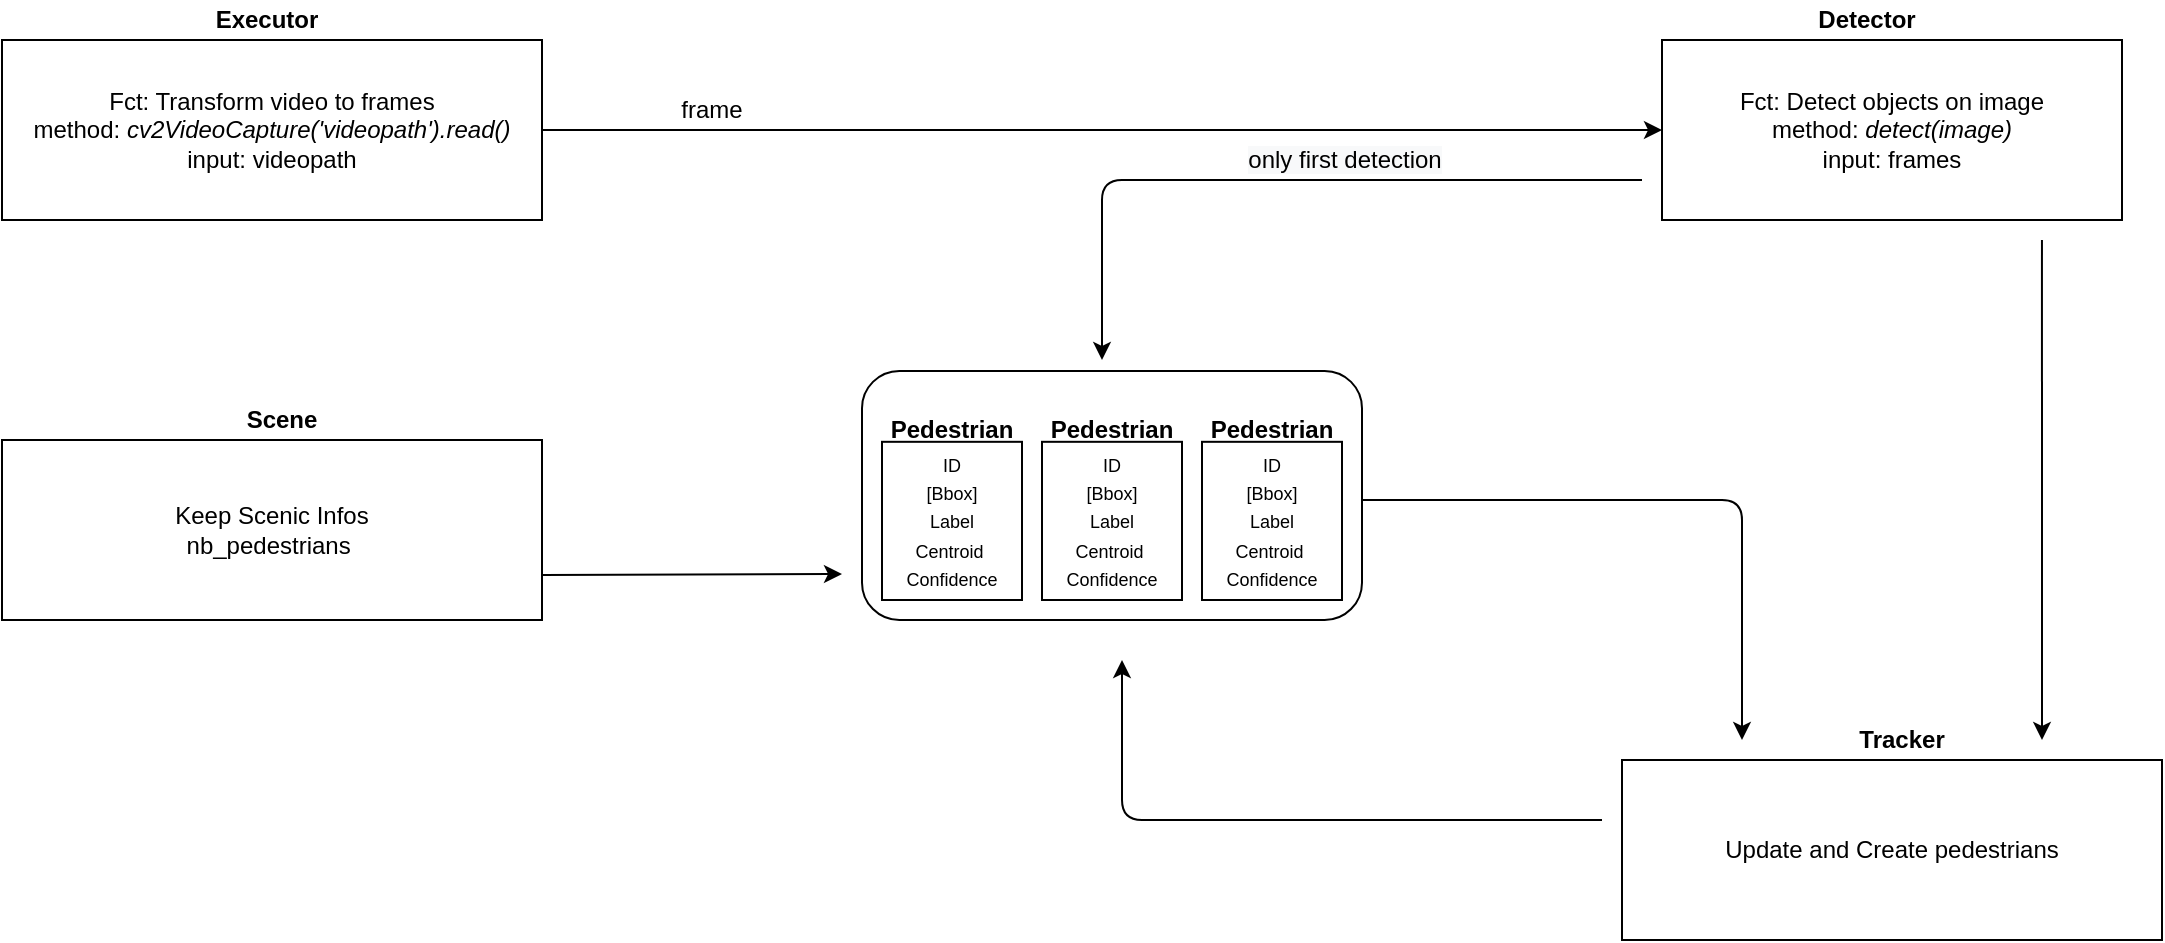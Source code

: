 <mxfile version="14.5.7" type="github">
  <diagram id="q4cfkaQQE1zlVpnMSo4t" name="Page-1">
    <mxGraphModel dx="1293" dy="666" grid="1" gridSize="10" guides="1" tooltips="1" connect="1" arrows="1" fold="1" page="1" pageScale="1" pageWidth="850" pageHeight="1100" math="0" shadow="0">
      <root>
        <mxCell id="0" />
        <mxCell id="1" parent="0" />
        <mxCell id="jR5xJFSEKe1apTjogDWd-9" value="" style="group" vertex="1" connectable="0" parent="1">
          <mxGeometry x="920" y="120" width="230" height="110" as="geometry" />
        </mxCell>
        <mxCell id="jR5xJFSEKe1apTjogDWd-1" value="Fct: Detect objects on image&lt;br&gt;method: &lt;i&gt;detect(image)&lt;/i&gt;&lt;br&gt;input: frames" style="rounded=0;whiteSpace=wrap;html=1;" vertex="1" parent="jR5xJFSEKe1apTjogDWd-9">
          <mxGeometry y="20" width="230" height="90" as="geometry" />
        </mxCell>
        <mxCell id="jR5xJFSEKe1apTjogDWd-7" value="&lt;b&gt;Detector&lt;/b&gt;" style="text;html=1;strokeColor=none;fillColor=none;align=center;verticalAlign=middle;whiteSpace=wrap;rounded=0;" vertex="1" parent="jR5xJFSEKe1apTjogDWd-9">
          <mxGeometry x="65" width="75" height="20" as="geometry" />
        </mxCell>
        <mxCell id="jR5xJFSEKe1apTjogDWd-10" value="" style="group" vertex="1" connectable="0" parent="1">
          <mxGeometry x="90" y="120" width="270" height="110" as="geometry" />
        </mxCell>
        <mxCell id="jR5xJFSEKe1apTjogDWd-6" value="Fct: Transform video to frames&lt;br&gt;method: &lt;i&gt;cv2VideoCapture(&#39;videopath&#39;).read()&lt;/i&gt;&lt;br&gt;input: videopath" style="rounded=0;whiteSpace=wrap;html=1;" vertex="1" parent="jR5xJFSEKe1apTjogDWd-10">
          <mxGeometry y="20" width="270" height="90" as="geometry" />
        </mxCell>
        <mxCell id="jR5xJFSEKe1apTjogDWd-8" value="&lt;b&gt;Executor&lt;/b&gt;" style="text;html=1;strokeColor=none;fillColor=none;align=center;verticalAlign=middle;whiteSpace=wrap;rounded=0;" vertex="1" parent="jR5xJFSEKe1apTjogDWd-10">
          <mxGeometry x="105" width="55" height="20" as="geometry" />
        </mxCell>
        <mxCell id="jR5xJFSEKe1apTjogDWd-11" value="" style="endArrow=classic;html=1;entryX=0;entryY=0.5;entryDx=0;entryDy=0;exitX=1;exitY=0.5;exitDx=0;exitDy=0;" edge="1" parent="1" source="jR5xJFSEKe1apTjogDWd-6" target="jR5xJFSEKe1apTjogDWd-1">
          <mxGeometry width="50" height="50" relative="1" as="geometry">
            <mxPoint x="435" y="220" as="sourcePoint" />
            <mxPoint x="485" y="170" as="targetPoint" />
          </mxGeometry>
        </mxCell>
        <mxCell id="jR5xJFSEKe1apTjogDWd-12" value="frame" style="text;html=1;strokeColor=none;fillColor=none;align=center;verticalAlign=middle;whiteSpace=wrap;rounded=0;" vertex="1" parent="1">
          <mxGeometry x="425" y="165" width="40" height="20" as="geometry" />
        </mxCell>
        <mxCell id="jR5xJFSEKe1apTjogDWd-14" value="" style="group" vertex="1" connectable="0" parent="1">
          <mxGeometry x="90" y="320" width="270" height="110" as="geometry" />
        </mxCell>
        <mxCell id="jR5xJFSEKe1apTjogDWd-5" value="Keep Scenic Infos&lt;br&gt;nb_pedestrians&amp;nbsp;" style="rounded=0;whiteSpace=wrap;html=1;" vertex="1" parent="jR5xJFSEKe1apTjogDWd-14">
          <mxGeometry y="20" width="270" height="90" as="geometry" />
        </mxCell>
        <mxCell id="jR5xJFSEKe1apTjogDWd-13" value="&lt;b&gt;Scene&lt;/b&gt;" style="text;html=1;strokeColor=none;fillColor=none;align=center;verticalAlign=middle;whiteSpace=wrap;rounded=0;" vertex="1" parent="jR5xJFSEKe1apTjogDWd-14">
          <mxGeometry x="120" width="40" height="20" as="geometry" />
        </mxCell>
        <mxCell id="jR5xJFSEKe1apTjogDWd-16" value="" style="group" vertex="1" connectable="0" parent="1">
          <mxGeometry x="550" y="330" width="220" height="100" as="geometry" />
        </mxCell>
        <mxCell id="jR5xJFSEKe1apTjogDWd-49" value="" style="rounded=1;whiteSpace=wrap;html=1;" vertex="1" parent="jR5xJFSEKe1apTjogDWd-16">
          <mxGeometry x="-30" y="-24.54" width="250" height="124.54" as="geometry" />
        </mxCell>
        <mxCell id="jR5xJFSEKe1apTjogDWd-17" value="&lt;font style=&quot;font-size: 9px&quot;&gt;ID&lt;br&gt;[Bbox]&lt;br&gt;Label&lt;br&gt;Centroid&amp;nbsp;&lt;br&gt;Confidence&lt;/font&gt;" style="rounded=0;whiteSpace=wrap;html=1;" vertex="1" parent="jR5xJFSEKe1apTjogDWd-16">
          <mxGeometry x="-20" y="10.91" width="70" height="79.09" as="geometry" />
        </mxCell>
        <mxCell id="jR5xJFSEKe1apTjogDWd-18" value="&lt;b&gt;Pedestrian&lt;/b&gt;" style="text;html=1;strokeColor=none;fillColor=none;align=center;verticalAlign=middle;whiteSpace=wrap;rounded=0;" vertex="1" parent="jR5xJFSEKe1apTjogDWd-16">
          <mxGeometry width="29.63" height="10.91" as="geometry" />
        </mxCell>
        <mxCell id="jR5xJFSEKe1apTjogDWd-19" value="" style="group" vertex="1" connectable="0" parent="1">
          <mxGeometry x="900" y="480" width="270" height="110" as="geometry" />
        </mxCell>
        <mxCell id="jR5xJFSEKe1apTjogDWd-20" value="Update and Create pedestrians" style="rounded=0;whiteSpace=wrap;html=1;" vertex="1" parent="jR5xJFSEKe1apTjogDWd-19">
          <mxGeometry y="20" width="270" height="90" as="geometry" />
        </mxCell>
        <mxCell id="jR5xJFSEKe1apTjogDWd-21" value="&lt;b&gt;Tracker&lt;/b&gt;" style="text;html=1;strokeColor=none;fillColor=none;align=center;verticalAlign=middle;whiteSpace=wrap;rounded=0;" vertex="1" parent="jR5xJFSEKe1apTjogDWd-19">
          <mxGeometry x="120" width="40" height="20" as="geometry" />
        </mxCell>
        <mxCell id="jR5xJFSEKe1apTjogDWd-29" value="" style="group" vertex="1" connectable="0" parent="1">
          <mxGeometry x="630" y="330" width="50" height="90" as="geometry" />
        </mxCell>
        <mxCell id="jR5xJFSEKe1apTjogDWd-30" value="&lt;font style=&quot;font-size: 9px&quot;&gt;ID&lt;br&gt;[Bbox]&lt;br&gt;Label&lt;br&gt;Centroid&amp;nbsp;&lt;br&gt;Confidence&lt;/font&gt;" style="rounded=0;whiteSpace=wrap;html=1;" vertex="1" parent="jR5xJFSEKe1apTjogDWd-29">
          <mxGeometry x="-20" y="10.91" width="70" height="79.09" as="geometry" />
        </mxCell>
        <mxCell id="jR5xJFSEKe1apTjogDWd-31" value="&lt;b&gt;Pedestrian&lt;/b&gt;" style="text;html=1;strokeColor=none;fillColor=none;align=center;verticalAlign=middle;whiteSpace=wrap;rounded=0;" vertex="1" parent="jR5xJFSEKe1apTjogDWd-29">
          <mxGeometry width="29.63" height="10.91" as="geometry" />
        </mxCell>
        <mxCell id="jR5xJFSEKe1apTjogDWd-32" value="" style="group" vertex="1" connectable="0" parent="1">
          <mxGeometry x="710" y="330" width="50" height="90" as="geometry" />
        </mxCell>
        <mxCell id="jR5xJFSEKe1apTjogDWd-33" value="&lt;font style=&quot;font-size: 9px&quot;&gt;ID&lt;br&gt;[Bbox]&lt;br&gt;Label&lt;br&gt;Centroid&amp;nbsp;&lt;br&gt;Confidence&lt;/font&gt;" style="rounded=0;whiteSpace=wrap;html=1;" vertex="1" parent="jR5xJFSEKe1apTjogDWd-32">
          <mxGeometry x="-20" y="10.91" width="70" height="79.09" as="geometry" />
        </mxCell>
        <mxCell id="jR5xJFSEKe1apTjogDWd-34" value="&lt;b&gt;Pedestrian&lt;/b&gt;" style="text;html=1;strokeColor=none;fillColor=none;align=center;verticalAlign=middle;whiteSpace=wrap;rounded=0;" vertex="1" parent="jR5xJFSEKe1apTjogDWd-32">
          <mxGeometry width="29.63" height="10.91" as="geometry" />
        </mxCell>
        <mxCell id="jR5xJFSEKe1apTjogDWd-42" value="" style="endArrow=classic;html=1;" edge="1" parent="1">
          <mxGeometry width="50" height="50" relative="1" as="geometry">
            <mxPoint x="770" y="370" as="sourcePoint" />
            <mxPoint x="960" y="490" as="targetPoint" />
            <Array as="points">
              <mxPoint x="960" y="370" />
            </Array>
          </mxGeometry>
        </mxCell>
        <mxCell id="jR5xJFSEKe1apTjogDWd-43" value="" style="endArrow=classic;html=1;exitX=0.826;exitY=1.111;exitDx=0;exitDy=0;exitPerimeter=0;" edge="1" parent="1" source="jR5xJFSEKe1apTjogDWd-1">
          <mxGeometry width="50" height="50" relative="1" as="geometry">
            <mxPoint x="1030" y="340" as="sourcePoint" />
            <mxPoint x="1110" y="490" as="targetPoint" />
          </mxGeometry>
        </mxCell>
        <mxCell id="jR5xJFSEKe1apTjogDWd-44" value="" style="endArrow=classic;html=1;" edge="1" parent="1">
          <mxGeometry width="50" height="50" relative="1" as="geometry">
            <mxPoint x="910" y="210" as="sourcePoint" />
            <mxPoint x="640" y="300" as="targetPoint" />
            <Array as="points">
              <mxPoint x="640" y="210" />
            </Array>
          </mxGeometry>
        </mxCell>
        <mxCell id="jR5xJFSEKe1apTjogDWd-45" value="&lt;span style=&quot;font-size: 12px ; background-color: rgb(248 , 249 , 250)&quot;&gt;only first detection&lt;/span&gt;" style="edgeLabel;html=1;align=center;verticalAlign=middle;resizable=0;points=[];" vertex="1" connectable="0" parent="jR5xJFSEKe1apTjogDWd-44">
          <mxGeometry x="-0.085" y="-5" relative="1" as="geometry">
            <mxPoint x="15" y="-5" as="offset" />
          </mxGeometry>
        </mxCell>
        <mxCell id="jR5xJFSEKe1apTjogDWd-46" value="" style="endArrow=classic;html=1;" edge="1" parent="1">
          <mxGeometry width="50" height="50" relative="1" as="geometry">
            <mxPoint x="890" y="530" as="sourcePoint" />
            <mxPoint x="650" y="450" as="targetPoint" />
            <Array as="points">
              <mxPoint x="650" y="530" />
            </Array>
          </mxGeometry>
        </mxCell>
        <mxCell id="jR5xJFSEKe1apTjogDWd-48" value="" style="endArrow=classic;html=1;exitX=1;exitY=0.75;exitDx=0;exitDy=0;" edge="1" parent="1" source="jR5xJFSEKe1apTjogDWd-5">
          <mxGeometry width="50" height="50" relative="1" as="geometry">
            <mxPoint x="400" y="450" as="sourcePoint" />
            <mxPoint x="510" y="407" as="targetPoint" />
          </mxGeometry>
        </mxCell>
      </root>
    </mxGraphModel>
  </diagram>
</mxfile>
